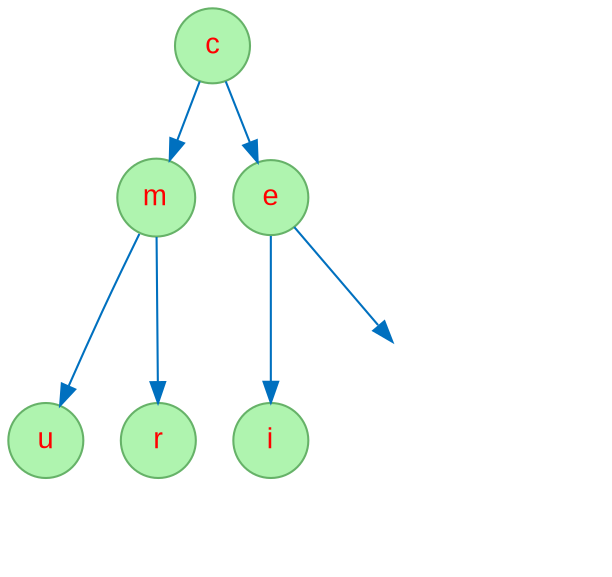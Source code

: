digraph "Seq-murcie" {
node [fontname="Arial", fontcolor=red, shape=circle, style=filled, color="#66B268", fillcolor="#AFF4AF" ];
edge [color = "#0070BF"];
951007336 [label="c"];
951007336 -> 1706377736;
1706377736 [label="m"];
1706377736 -> 468121027;
468121027 [label="u"];
1706377736 -> 1804094807;
1804094807 [label="r"];
951007336 -> 1528902577;
1528902577 [label="e"];
1528902577 -> 2001049719;
2001049719 [label="i"];
l1528902577 [style=invis];
1528902577 -> l1528902577;
}
